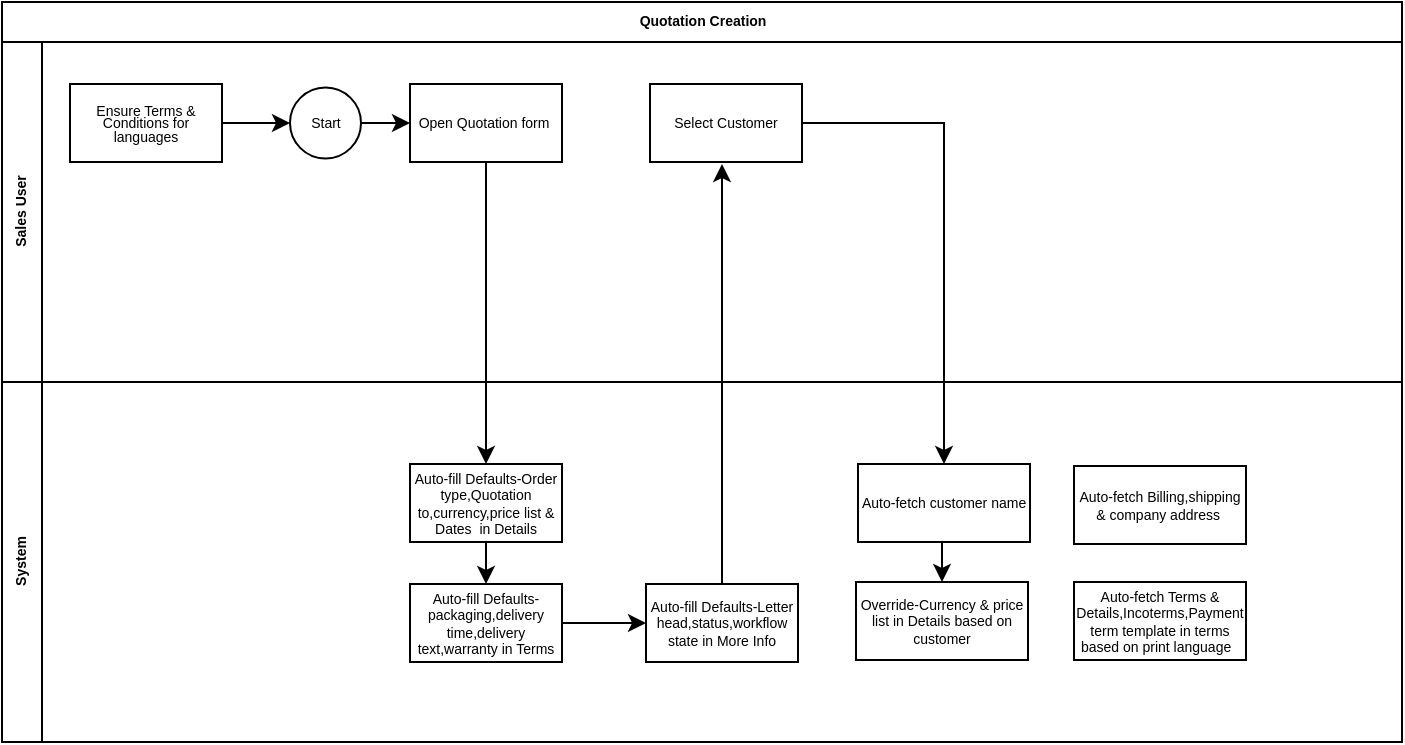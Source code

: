<mxfile version="27.2.0">
  <diagram name="Page-1" id="Zs2zb_Z7UWNbtR0huE5W">
    <mxGraphModel dx="512" dy="294" grid="1" gridSize="10" guides="1" tooltips="1" connect="1" arrows="1" fold="1" page="1" pageScale="1" pageWidth="1400" pageHeight="850" math="0" shadow="0">
      <root>
        <mxCell id="0" />
        <mxCell id="1" parent="0" />
        <mxCell id="O-OZEPHUxFLN-eJPWsJB-1" value="Quotation Creation" style="swimlane;childLayout=stackLayout;resizeParent=1;resizeParentMax=0;horizontal=1;startSize=20;horizontalStack=0;html=1;fontSize=7;" vertex="1" parent="1">
          <mxGeometry x="90" y="49" width="700" height="370" as="geometry" />
        </mxCell>
        <mxCell id="O-OZEPHUxFLN-eJPWsJB-3" value="Sales User" style="swimlane;startSize=20;horizontal=0;html=1;fontSize=7;" vertex="1" parent="O-OZEPHUxFLN-eJPWsJB-1">
          <mxGeometry y="20" width="700" height="170" as="geometry" />
        </mxCell>
        <mxCell id="O-OZEPHUxFLN-eJPWsJB-12" style="edgeStyle=orthogonalEdgeStyle;rounded=0;orthogonalLoop=1;jettySize=auto;html=1;exitX=1;exitY=0.5;exitDx=0;exitDy=0;fontSize=7;" edge="1" parent="O-OZEPHUxFLN-eJPWsJB-3" source="O-OZEPHUxFLN-eJPWsJB-5" target="O-OZEPHUxFLN-eJPWsJB-6">
          <mxGeometry relative="1" as="geometry" />
        </mxCell>
        <mxCell id="O-OZEPHUxFLN-eJPWsJB-5" value="&lt;div align=&quot;center&quot; style=&quot;line-height: 90%;&quot;&gt;&lt;font&gt;Ensure Terms &amp;amp; Conditions for languages&lt;/font&gt;&lt;/div&gt;" style="rounded=0;whiteSpace=wrap;html=1;align=center;fontSize=7;" vertex="1" parent="O-OZEPHUxFLN-eJPWsJB-3">
          <mxGeometry x="34" y="21" width="76" height="39" as="geometry" />
        </mxCell>
        <mxCell id="O-OZEPHUxFLN-eJPWsJB-13" style="edgeStyle=orthogonalEdgeStyle;rounded=0;orthogonalLoop=1;jettySize=auto;html=1;exitX=1;exitY=0.5;exitDx=0;exitDy=0;entryX=0;entryY=0.5;entryDx=0;entryDy=0;fontSize=7;" edge="1" parent="O-OZEPHUxFLN-eJPWsJB-3" source="O-OZEPHUxFLN-eJPWsJB-6" target="O-OZEPHUxFLN-eJPWsJB-7">
          <mxGeometry relative="1" as="geometry" />
        </mxCell>
        <mxCell id="O-OZEPHUxFLN-eJPWsJB-6" value="&lt;font&gt;Start&lt;/font&gt;" style="ellipse;whiteSpace=wrap;html=1;aspect=fixed;fontSize=7;" vertex="1" parent="O-OZEPHUxFLN-eJPWsJB-3">
          <mxGeometry x="144" y="22.75" width="35.5" height="35.5" as="geometry" />
        </mxCell>
        <mxCell id="O-OZEPHUxFLN-eJPWsJB-7" value="&lt;div align=&quot;center&quot; style=&quot;line-height: 90%;&quot;&gt;Open Quotation form&amp;nbsp;&lt;/div&gt;" style="rounded=0;whiteSpace=wrap;html=1;align=center;fontSize=7;" vertex="1" parent="O-OZEPHUxFLN-eJPWsJB-3">
          <mxGeometry x="204" y="21" width="76" height="39" as="geometry" />
        </mxCell>
        <mxCell id="O-OZEPHUxFLN-eJPWsJB-16" value="Select Customer" style="rounded=0;whiteSpace=wrap;html=1;align=center;fontSize=7;" vertex="1" parent="O-OZEPHUxFLN-eJPWsJB-3">
          <mxGeometry x="324" y="21" width="76" height="39" as="geometry" />
        </mxCell>
        <mxCell id="O-OZEPHUxFLN-eJPWsJB-2" value="System" style="swimlane;startSize=20;horizontal=0;html=1;fontSize=7;" vertex="1" parent="O-OZEPHUxFLN-eJPWsJB-1">
          <mxGeometry y="190" width="700" height="180" as="geometry" />
        </mxCell>
        <mxCell id="O-OZEPHUxFLN-eJPWsJB-44" style="edgeStyle=orthogonalEdgeStyle;rounded=0;orthogonalLoop=1;jettySize=auto;html=1;exitX=0.5;exitY=1;exitDx=0;exitDy=0;entryX=0.5;entryY=0;entryDx=0;entryDy=0;" edge="1" parent="O-OZEPHUxFLN-eJPWsJB-2" source="O-OZEPHUxFLN-eJPWsJB-14" target="O-OZEPHUxFLN-eJPWsJB-43">
          <mxGeometry relative="1" as="geometry" />
        </mxCell>
        <mxCell id="O-OZEPHUxFLN-eJPWsJB-14" value="Auto-fill Defaults-Order type,Quotation to,currency,price list &amp;amp; Dates&amp;nbsp; in Details" style="rounded=0;whiteSpace=wrap;html=1;align=center;fontSize=7;" vertex="1" parent="O-OZEPHUxFLN-eJPWsJB-2">
          <mxGeometry x="204" y="41" width="76" height="39" as="geometry" />
        </mxCell>
        <mxCell id="O-OZEPHUxFLN-eJPWsJB-23" style="edgeStyle=orthogonalEdgeStyle;rounded=0;orthogonalLoop=1;jettySize=auto;html=1;exitX=0.5;exitY=1;exitDx=0;exitDy=0;entryX=0.5;entryY=0;entryDx=0;entryDy=0;" edge="1" parent="O-OZEPHUxFLN-eJPWsJB-2" source="O-OZEPHUxFLN-eJPWsJB-18" target="O-OZEPHUxFLN-eJPWsJB-19">
          <mxGeometry relative="1" as="geometry" />
        </mxCell>
        <mxCell id="O-OZEPHUxFLN-eJPWsJB-18" value="Auto-fetch customer name" style="rounded=0;whiteSpace=wrap;html=1;align=left;fontSize=7;" vertex="1" parent="O-OZEPHUxFLN-eJPWsJB-2">
          <mxGeometry x="428" y="41" width="86" height="39" as="geometry" />
        </mxCell>
        <mxCell id="O-OZEPHUxFLN-eJPWsJB-19" value="Override-Currency &amp;amp; price list in Details based on customer" style="rounded=0;whiteSpace=wrap;html=1;align=center;fontSize=7;" vertex="1" parent="O-OZEPHUxFLN-eJPWsJB-2">
          <mxGeometry x="427" y="100" width="86" height="39" as="geometry" />
        </mxCell>
        <mxCell id="O-OZEPHUxFLN-eJPWsJB-21" value="Auto-fetch Billing,shipping &amp;amp; company address&amp;nbsp;" style="rounded=0;whiteSpace=wrap;html=1;align=center;fontSize=7;" vertex="1" parent="O-OZEPHUxFLN-eJPWsJB-2">
          <mxGeometry x="536" y="42" width="86" height="39" as="geometry" />
        </mxCell>
        <mxCell id="O-OZEPHUxFLN-eJPWsJB-48" style="edgeStyle=orthogonalEdgeStyle;rounded=0;orthogonalLoop=1;jettySize=auto;html=1;exitX=1;exitY=0.5;exitDx=0;exitDy=0;entryX=0;entryY=0.5;entryDx=0;entryDy=0;" edge="1" parent="O-OZEPHUxFLN-eJPWsJB-2" source="O-OZEPHUxFLN-eJPWsJB-43" target="O-OZEPHUxFLN-eJPWsJB-45">
          <mxGeometry relative="1" as="geometry" />
        </mxCell>
        <mxCell id="O-OZEPHUxFLN-eJPWsJB-43" value="Auto-fill Defaults-packaging,delivery time,delivery text,warranty in Terms" style="rounded=0;whiteSpace=wrap;html=1;align=center;fontSize=7;" vertex="1" parent="O-OZEPHUxFLN-eJPWsJB-2">
          <mxGeometry x="204" y="101" width="76" height="39" as="geometry" />
        </mxCell>
        <mxCell id="O-OZEPHUxFLN-eJPWsJB-47" style="edgeStyle=orthogonalEdgeStyle;rounded=0;orthogonalLoop=1;jettySize=auto;html=1;exitX=0.5;exitY=0;exitDx=0;exitDy=0;" edge="1" parent="O-OZEPHUxFLN-eJPWsJB-2" source="O-OZEPHUxFLN-eJPWsJB-45">
          <mxGeometry relative="1" as="geometry">
            <mxPoint x="360.0" y="-109" as="targetPoint" />
          </mxGeometry>
        </mxCell>
        <mxCell id="O-OZEPHUxFLN-eJPWsJB-45" value="Auto-fill Defaults-Letter head,status,workflow state in More Info" style="rounded=0;whiteSpace=wrap;html=1;align=center;fontSize=7;" vertex="1" parent="O-OZEPHUxFLN-eJPWsJB-2">
          <mxGeometry x="322" y="101" width="76" height="39" as="geometry" />
        </mxCell>
        <mxCell id="O-OZEPHUxFLN-eJPWsJB-49" value="Auto-fetch Terms &amp;amp; Details,Incoterms,Payment term template in terms based on print language&amp;nbsp;&amp;nbsp;" style="rounded=0;whiteSpace=wrap;html=1;align=center;fontSize=7;" vertex="1" parent="O-OZEPHUxFLN-eJPWsJB-2">
          <mxGeometry x="536" y="100" width="86" height="39" as="geometry" />
        </mxCell>
        <mxCell id="O-OZEPHUxFLN-eJPWsJB-15" style="edgeStyle=orthogonalEdgeStyle;rounded=0;orthogonalLoop=1;jettySize=auto;html=1;exitX=0.5;exitY=1;exitDx=0;exitDy=0;entryX=0.5;entryY=0;entryDx=0;entryDy=0;fontSize=7;" edge="1" parent="O-OZEPHUxFLN-eJPWsJB-1" source="O-OZEPHUxFLN-eJPWsJB-7" target="O-OZEPHUxFLN-eJPWsJB-14">
          <mxGeometry relative="1" as="geometry" />
        </mxCell>
        <mxCell id="O-OZEPHUxFLN-eJPWsJB-22" style="edgeStyle=orthogonalEdgeStyle;rounded=0;orthogonalLoop=1;jettySize=auto;html=1;exitX=1;exitY=0.5;exitDx=0;exitDy=0;entryX=0.5;entryY=0;entryDx=0;entryDy=0;" edge="1" parent="O-OZEPHUxFLN-eJPWsJB-1" source="O-OZEPHUxFLN-eJPWsJB-16" target="O-OZEPHUxFLN-eJPWsJB-18">
          <mxGeometry relative="1" as="geometry" />
        </mxCell>
      </root>
    </mxGraphModel>
  </diagram>
</mxfile>
